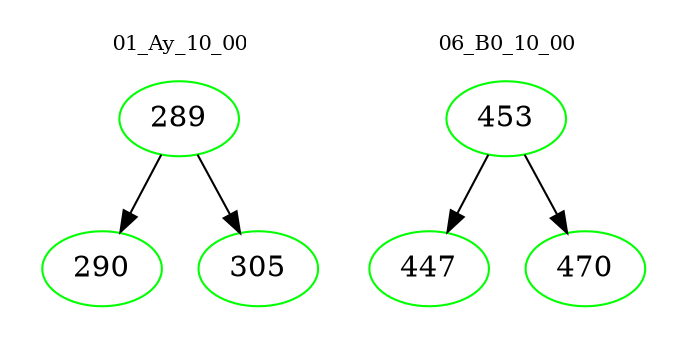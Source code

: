 digraph{
subgraph cluster_0 {
color = white
label = "01_Ay_10_00";
fontsize=10;
T0_289 [label="289", color="green"]
T0_289 -> T0_290 [color="black"]
T0_290 [label="290", color="green"]
T0_289 -> T0_305 [color="black"]
T0_305 [label="305", color="green"]
}
subgraph cluster_1 {
color = white
label = "06_B0_10_00";
fontsize=10;
T1_453 [label="453", color="green"]
T1_453 -> T1_447 [color="black"]
T1_447 [label="447", color="green"]
T1_453 -> T1_470 [color="black"]
T1_470 [label="470", color="green"]
}
}
